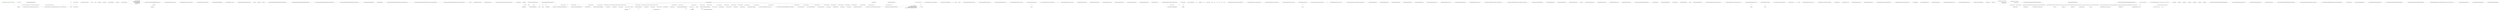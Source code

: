 digraph  {
d38 [cluster="QuantConnect.Brokerages.Backtesting.BacktestingBrokerage.Scan()", color=green, community=0, label="fill = model.StopLimitFill(_algorithm.Securities[order.Symbol], order as StopLimitOrder)", prediction=0, span="158-158"];
d61 [label="QuantConnect.Brokerages.Backtesting.BacktestingBrokerage", span=""];
d25 [cluster="QuantConnect.Brokerages.Backtesting.BacktestingBrokerage.Scan()", label=orders, span="130-130"];
d29 [cluster="QuantConnect.Brokerages.Backtesting.BacktestingBrokerage.Scan()", label="var model = _algorithm.Securities[order.Symbol].Model", span="141-141"];
d37 [cluster="QuantConnect.Brokerages.Backtesting.BacktestingBrokerage.Scan()", color=green, community=0, label="OrderType.StopLimit", prediction=1, span="157-157"];
d39 [cluster="QuantConnect.Brokerages.Backtesting.BacktestingBrokerage.Scan()", label=Exception, span="162-162"];
d44 [cluster="QuantConnect.Brokerages.Backtesting.BacktestingBrokerage.Scan()", label="order.Status != OrderStatus.None", span="175-175"];
d52 [cluster="Unk.StopLimitFill", label="Entry Unk.StopLimitFill", span=""];
d45 [cluster="QuantConnect.Brokerages.Backtesting.BacktestingBrokerage.Scan()", label="OnOrderEvent(fill)", span="178-178"];
d30 [cluster="QuantConnect.Brokerages.Backtesting.BacktestingBrokerage.Scan()", label="order.Type", span="146-146"];
d1 [cluster="QuantConnect.Brokerages.Backtesting.BacktestingBrokerage.BacktestingBrokerage(QuantConnect.Interfaces.IAlgorithm)", label="_algorithm = algorithm", span="42-42"];
d2 [cluster="QuantConnect.Brokerages.Backtesting.BacktestingBrokerage.BacktestingBrokerage(QuantConnect.Interfaces.IAlgorithm)", label="_orders = _algorithm.Transactions.Orders", span="43-43"];
d5 [cluster="QuantConnect.Brokerages.Backtesting.BacktestingBrokerage.BacktestingBrokerage(QuantConnect.Interfaces.IAlgorithm, string)", label="_algorithm = algorithm", span="54-54"];
d6 [cluster="QuantConnect.Brokerages.Backtesting.BacktestingBrokerage.BacktestingBrokerage(QuantConnect.Interfaces.IAlgorithm, string)", label="_orders = _algorithm.Transactions.Orders", span="55-55"];
d24 [cluster="QuantConnect.Brokerages.Backtesting.BacktestingBrokerage.Scan()", label="var orders = (from order in _orders\r\n                          where order.Value.Status != OrderStatus.Filled &&\r\n                                order.Value.Status != OrderStatus.Canceled &&\r\n                                order.Value.Status != OrderStatus.Invalid\r\n                          orderby order.Value.Id ascending\r\n                          select order.Value)", span="122-127"];
d26 [cluster="QuantConnect.Brokerages.Backtesting.BacktestingBrokerage.Scan()", label="var sufficientBuyingPower = _algorithm.Transactions.GetSufficientCapitalForOrder(_algorithm.Portfolio, order)", span="133-133"];
d32 [cluster="QuantConnect.Brokerages.Backtesting.BacktestingBrokerage.Scan()", label="fill = model.LimitFill(_algorithm.Securities[order.Symbol], order as LimitOrder)", span="149-149"];
d34 [cluster="QuantConnect.Brokerages.Backtesting.BacktestingBrokerage.Scan()", label="fill = model.StopMarketFill(_algorithm.Securities[order.Symbol], order as StopMarketOrder)", span="152-152"];
d36 [cluster="QuantConnect.Brokerages.Backtesting.BacktestingBrokerage.Scan()", label="fill = model.MarketFill(_algorithm.Securities[order.Symbol], order as MarketOrder)", span="155-155"];
d41 [cluster="QuantConnect.Brokerages.Backtesting.BacktestingBrokerage.Scan()", label="_algorithm.Error(string.Format(''Order Error: id: {0}, Transaction model failed to fill for order type: {1} with error: {2}'', order.Id, order.Type, err.Message))", span="165-165"];
d43 [cluster="QuantConnect.Brokerages.Backtesting.BacktestingBrokerage.Scan()", label="_algorithm.Error(string.Format(''Order Error: id: {0}, Insufficient buying power to complete order.'', order.Id))", span="172-172"];
d46 [cluster="QuantConnect.Brokerages.Backtesting.BacktestingBrokerage.Scan()", label="Exit QuantConnect.Brokerages.Backtesting.BacktestingBrokerage.Scan()", span="114-114"];
d42 [cluster="QuantConnect.Brokerages.Backtesting.BacktestingBrokerage.Scan()", label="order.Status = OrderStatus.Invalid", span="171-171"];
d28 [cluster="QuantConnect.Brokerages.Backtesting.BacktestingBrokerage.Scan()", label=sufficientBuyingPower, span="138-138"];
d40 [cluster="QuantConnect.Brokerages.Backtesting.BacktestingBrokerage.Scan()", label="Log.Error(''BacktestingBrokerage.Scan(): '' + err.Message)", span="164-164"];
d27 [cluster="QuantConnect.Brokerages.Backtesting.BacktestingBrokerage.Scan()", label="var fill = new OrderEvent()", span="135-135"];
d56 [cluster="QuantConnect.Brokerages.Brokerage.OnOrderEvent(QuantConnect.Orders.OrderEvent)", label="Entry QuantConnect.Brokerages.Brokerage.OnOrderEvent(QuantConnect.Orders.OrderEvent)", span="102-102"];
d31 [cluster="QuantConnect.Brokerages.Backtesting.BacktestingBrokerage.Scan()", label="OrderType.Limit", span="148-148"];
d33 [cluster="QuantConnect.Brokerages.Backtesting.BacktestingBrokerage.Scan()", label="OrderType.StopMarket", span="151-151"];
d35 [cluster="QuantConnect.Brokerages.Backtesting.BacktestingBrokerage.Scan()", label="OrderType.Market", span="154-154"];
d0 [cluster="QuantConnect.Brokerages.Backtesting.BacktestingBrokerage.BacktestingBrokerage(QuantConnect.Interfaces.IAlgorithm)", label="Entry QuantConnect.Brokerages.Backtesting.BacktestingBrokerage.BacktestingBrokerage(QuantConnect.Interfaces.IAlgorithm)", span="39-39"];
d3 [cluster="QuantConnect.Brokerages.Backtesting.BacktestingBrokerage.BacktestingBrokerage(QuantConnect.Interfaces.IAlgorithm)", label="Exit QuantConnect.Brokerages.Backtesting.BacktestingBrokerage.BacktestingBrokerage(QuantConnect.Interfaces.IAlgorithm)", span="39-39"];
d4 [cluster="QuantConnect.Brokerages.Backtesting.BacktestingBrokerage.BacktestingBrokerage(QuantConnect.Interfaces.IAlgorithm, string)", label="Entry QuantConnect.Brokerages.Backtesting.BacktestingBrokerage.BacktestingBrokerage(QuantConnect.Interfaces.IAlgorithm, string)", span="51-51"];
d7 [cluster="QuantConnect.Brokerages.Backtesting.BacktestingBrokerage.BacktestingBrokerage(QuantConnect.Interfaces.IAlgorithm, string)", label="Exit QuantConnect.Brokerages.Backtesting.BacktestingBrokerage.BacktestingBrokerage(QuantConnect.Interfaces.IAlgorithm, string)", span="51-51"];
d23 [cluster="QuantConnect.Brokerages.Backtesting.BacktestingBrokerage.Scan()", label="Entry QuantConnect.Brokerages.Backtesting.BacktestingBrokerage.Scan()", span="114-114"];
d47 [cluster="Unk.GetSufficientCapitalForOrder", label="Entry Unk.GetSufficientCapitalForOrder", span=""];
d49 [cluster="QuantConnect.Securities.Interfaces.ISecurityTransactionModel.LimitFill(QuantConnect.Securities.Security, QuantConnect.Orders.LimitOrder)", label="Entry QuantConnect.Securities.Interfaces.ISecurityTransactionModel.LimitFill(QuantConnect.Securities.Security, QuantConnect.Orders.LimitOrder)", span="60-60"];
d50 [cluster="QuantConnect.Securities.Interfaces.ISecurityTransactionModel.StopMarketFill(QuantConnect.Securities.Security, QuantConnect.Orders.StopMarketOrder)", label="Entry QuantConnect.Securities.Interfaces.ISecurityTransactionModel.StopMarketFill(QuantConnect.Securities.Security, QuantConnect.Orders.StopMarketOrder)", span="52-52"];
d51 [cluster="QuantConnect.Securities.Interfaces.ISecurityTransactionModel.MarketFill(QuantConnect.Securities.Security, QuantConnect.Orders.MarketOrder)", label="Entry QuantConnect.Securities.Interfaces.ISecurityTransactionModel.MarketFill(QuantConnect.Securities.Security, QuantConnect.Orders.MarketOrder)", span="44-44"];
d54 [cluster="Unk.Format", label="Entry Unk.Format", span=""];
d55 [cluster="QuantConnect.Interfaces.IAlgorithm.Error(string)", label="Entry QuantConnect.Interfaces.IAlgorithm.Error(string)", span="246-246"];
d53 [cluster="QuantConnect.Logging.Log.Error(string, bool)", label="Entry QuantConnect.Logging.Log.Error(string, bool)", span="104-104"];
d48 [cluster="QuantConnect.Orders.OrderEvent.OrderEvent(int, string, QuantConnect.Orders.OrderStatus, decimal, int, string)", label="Entry QuantConnect.Orders.OrderEvent.OrderEvent(int, string, QuantConnect.Orders.OrderStatus, decimal, int, string)", span="92-92"];
m1_139 [cluster="System.Math.Abs(decimal)", file="QCAlgorithm.Trading.cs", label="Entry System.Math.Abs(decimal)", span="0-0"];
m1_111 [cluster="QuantConnect.Algorithm.QCAlgorithm.SetHoldings(string, decimal, bool, string)", file="QCAlgorithm.Trading.cs", label="Entry QuantConnect.Algorithm.QCAlgorithm.SetHoldings(string, decimal, bool, string)", span="414-414"];
m1_118 [cluster="QuantConnect.Algorithm.QCAlgorithm.SetHoldings(string, decimal, bool, string)", file="QCAlgorithm.Trading.cs", label="!Portfolio.ContainsKey(symbol)", span="417-417"];
m1_119 [cluster="QuantConnect.Algorithm.QCAlgorithm.SetHoldings(string, decimal, bool, string)", file="QCAlgorithm.Trading.cs", label="Debug(symbol.ToUpper() + '' not found in portfolio. Request this data when initializing the algorithm.'')", span="419-419"];
m1_121 [cluster="QuantConnect.Algorithm.QCAlgorithm.SetHoldings(string, decimal, bool, string)", file="QCAlgorithm.Trading.cs", label="percentage > 1", span="424-424"];
m1_123 [cluster="QuantConnect.Algorithm.QCAlgorithm.SetHoldings(string, decimal, bool, string)", file="QCAlgorithm.Trading.cs", label="percentage < -1", span="425-425"];
m1_125 [cluster="QuantConnect.Algorithm.QCAlgorithm.SetHoldings(string, decimal, bool, string)", file="QCAlgorithm.Trading.cs", label=liquidateExistingHoldings, span="428-428"];
m1_127 [cluster="QuantConnect.Algorithm.QCAlgorithm.SetHoldings(string, decimal, bool, string)", file="QCAlgorithm.Trading.cs", label="holdingSymbol != symbol && Portfolio[holdingSymbol].AbsoluteQuantity > 0", span="432-432"];
m1_129 [cluster="QuantConnect.Algorithm.QCAlgorithm.SetHoldings(string, decimal, bool, string)", file="QCAlgorithm.Trading.cs", label="var total = Portfolio.TotalHoldingsValue + Portfolio.Cash * Securities[symbol].Leverage", span="441-441"];
m1_130 [cluster="QuantConnect.Algorithm.QCAlgorithm.SetHoldings(string, decimal, bool, string)", file="QCAlgorithm.Trading.cs", label="var deltaValue = (total * percentage) - Portfolio[symbol].HoldingsValue", span="444-444"];
m1_132 [cluster="QuantConnect.Algorithm.QCAlgorithm.SetHoldings(string, decimal, bool, string)", file="QCAlgorithm.Trading.cs", label="Math.Abs(Securities[symbol].Price) > 0", span="449-449"];
m1_133 [cluster="QuantConnect.Algorithm.QCAlgorithm.SetHoldings(string, decimal, bool, string)", file="QCAlgorithm.Trading.cs", label="deltaQuantity = Math.Round(deltaValue / Securities[symbol].Price)", span="452-452"];
m1_135 [cluster="QuantConnect.Algorithm.QCAlgorithm.SetHoldings(string, decimal, bool, string)", file="QCAlgorithm.Trading.cs", label="MarketOrder(symbol, (int)deltaQuantity, false, tag)", span="458-458"];
m1_120 [cluster="QuantConnect.Algorithm.QCAlgorithm.SetHoldings(string, decimal, bool, string)", file="QCAlgorithm.Trading.cs", label="return;", span="420-420"];
m1_122 [cluster="QuantConnect.Algorithm.QCAlgorithm.SetHoldings(string, decimal, bool, string)", file="QCAlgorithm.Trading.cs", label="percentage = 1", span="424-424"];
m1_124 [cluster="QuantConnect.Algorithm.QCAlgorithm.SetHoldings(string, decimal, bool, string)", file="QCAlgorithm.Trading.cs", label="percentage = -1", span="425-425"];
m1_126 [cluster="QuantConnect.Algorithm.QCAlgorithm.SetHoldings(string, decimal, bool, string)", file="QCAlgorithm.Trading.cs", label="Portfolio.Keys", span="430-430"];
m1_128 [cluster="QuantConnect.Algorithm.QCAlgorithm.SetHoldings(string, decimal, bool, string)", file="QCAlgorithm.Trading.cs", label="Order(holdingSymbol, -Portfolio[holdingSymbol].Quantity)", span="435-435"];
m1_131 [cluster="QuantConnect.Algorithm.QCAlgorithm.SetHoldings(string, decimal, bool, string)", file="QCAlgorithm.Trading.cs", label="var deltaQuantity = 0m", span="446-446"];
m1_134 [cluster="QuantConnect.Algorithm.QCAlgorithm.SetHoldings(string, decimal, bool, string)", file="QCAlgorithm.Trading.cs", label="Math.Abs(deltaQuantity) > 0", span="456-456"];
m1_136 [cluster="QuantConnect.Algorithm.QCAlgorithm.SetHoldings(string, decimal, bool, string)", file="QCAlgorithm.Trading.cs", label="Exit QuantConnect.Algorithm.QCAlgorithm.SetHoldings(string, decimal, bool, string)", span="414-414"];
m1_112 [cluster="QuantConnect.Algorithm.QCAlgorithm.SetHoldings(string, float, bool, string)", file="QCAlgorithm.Trading.cs", label="Entry QuantConnect.Algorithm.QCAlgorithm.SetHoldings(string, float, bool, string)", span="386-386"];
m1_113 [cluster="QuantConnect.Algorithm.QCAlgorithm.SetHoldings(string, float, bool, string)", file="QCAlgorithm.Trading.cs", label="SetHoldings(symbol, (decimal)percentage, liquidateExistingHoldings)", span="388-388"];
m1_114 [cluster="QuantConnect.Algorithm.QCAlgorithm.SetHoldings(string, float, bool, string)", file="QCAlgorithm.Trading.cs", label="Exit QuantConnect.Algorithm.QCAlgorithm.SetHoldings(string, float, bool, string)", span="386-386"];
m1_58 [cluster="QuantConnect.Algorithm.QCAlgorithm.StopMarketOrder(string, int, decimal, string)", file="QCAlgorithm.Trading.cs", label="Entry QuantConnect.Algorithm.QCAlgorithm.StopMarketOrder(string, int, decimal, string)", span="261-261"];
m1_59 [cluster="QuantConnect.Algorithm.QCAlgorithm.StopMarketOrder(string, int, decimal, string)", file="QCAlgorithm.Trading.cs", label="var error = PreOrderChecks(symbol, quantity, OrderType.StopMarket)", span="263-263"];
m1_62 [cluster="QuantConnect.Algorithm.QCAlgorithm.StopMarketOrder(string, int, decimal, string)", file="QCAlgorithm.Trading.cs", label="var order = new StopMarketOrder(symbol, quantity, stopPrice, Time, tag, Securities[symbol].Type)", span="269-269"];
m1_60 [cluster="QuantConnect.Algorithm.QCAlgorithm.StopMarketOrder(string, int, decimal, string)", file="QCAlgorithm.Trading.cs", label="error < 0", span="264-264"];
m1_61 [cluster="QuantConnect.Algorithm.QCAlgorithm.StopMarketOrder(string, int, decimal, string)", file="QCAlgorithm.Trading.cs", label="return error;", span="266-266"];
m1_63 [cluster="QuantConnect.Algorithm.QCAlgorithm.StopMarketOrder(string, int, decimal, string)", file="QCAlgorithm.Trading.cs", label="return Transactions.AddOrder(order);", span="272-272"];
m1_64 [cluster="QuantConnect.Algorithm.QCAlgorithm.StopMarketOrder(string, int, decimal, string)", file="QCAlgorithm.Trading.cs", label="Exit QuantConnect.Algorithm.QCAlgorithm.StopMarketOrder(string, int, decimal, string)", span="261-261"];
m1_11 [cluster="QuantConnect.Algorithm.QCAlgorithm.Order(string, decimal)", file="QCAlgorithm.Trading.cs", label="Entry QuantConnect.Algorithm.QCAlgorithm.Order(string, decimal)", span="170-170"];
m1_29 [cluster="QuantConnect.Algorithm.QCAlgorithm.Order(string, decimal)", file="QCAlgorithm.Trading.cs", label="return Order(symbol, (int) quantity);", span="172-172"];
m1_30 [cluster="QuantConnect.Algorithm.QCAlgorithm.Order(string, decimal)", file="QCAlgorithm.Trading.cs", label="Exit QuantConnect.Algorithm.QCAlgorithm.Order(string, decimal)", span="170-170"];
m1_24 [cluster="QuantConnect.Algorithm.QCAlgorithm.Sell(string, decimal)", file="QCAlgorithm.Trading.cs", label="Entry QuantConnect.Algorithm.QCAlgorithm.Sell(string, decimal)", span="151-151"];
m1_25 [cluster="QuantConnect.Algorithm.QCAlgorithm.Sell(string, decimal)", file="QCAlgorithm.Trading.cs", label="return Order(symbol, quantity);", span="153-153"];
m1_26 [cluster="QuantConnect.Algorithm.QCAlgorithm.Sell(string, decimal)", file="QCAlgorithm.Trading.cs", label="Exit QuantConnect.Algorithm.QCAlgorithm.Sell(string, decimal)", span="151-151"];
m1_7 [cluster="QuantConnect.Algorithm.QCAlgorithm.Order(string, double)", file="QCAlgorithm.Trading.cs", label="Entry QuantConnect.Algorithm.QCAlgorithm.Order(string, double)", span="160-160"];
m1_27 [cluster="QuantConnect.Algorithm.QCAlgorithm.Order(string, double)", file="QCAlgorithm.Trading.cs", label="return Order(symbol, (int) quantity);", span="162-162"];
m1_28 [cluster="QuantConnect.Algorithm.QCAlgorithm.Order(string, double)", file="QCAlgorithm.Trading.cs", label="Exit QuantConnect.Algorithm.QCAlgorithm.Order(string, double)", span="160-160"];
m1_105 [cluster="System.Collections.Generic.List<T>.List()", file="QCAlgorithm.Trading.cs", label="Entry System.Collections.Generic.List<T>.List()", span="0-0"];
m1_45 [cluster="QuantConnect.Algorithm.QCAlgorithm.PreOrderChecks(string, int, QuantConnect.Orders.OrderType)", file="QCAlgorithm.Trading.cs", label="Entry QuantConnect.Algorithm.QCAlgorithm.PreOrderChecks(string, int, QuantConnect.Orders.OrderType)", span="280-280"];
m1_66 [cluster="QuantConnect.Algorithm.QCAlgorithm.PreOrderChecks(string, int, QuantConnect.Orders.OrderType)", file="QCAlgorithm.Trading.cs", label="quantity == 0 || string.IsNullOrEmpty(symbol)", span="283-283"];
m1_68 [cluster="QuantConnect.Algorithm.QCAlgorithm.PreOrderChecks(string, int, QuantConnect.Orders.OrderType)", file="QCAlgorithm.Trading.cs", label="symbol = symbol.ToUpper()", span="289-289"];
m1_81 [cluster="QuantConnect.Algorithm.QCAlgorithm.PreOrderChecks(string, int, QuantConnect.Orders.OrderType)", file="QCAlgorithm.Trading.cs", label="type == OrderType.Market && !security.Exchange.ExchangeOpen", span="317-317"];
m1_67 [cluster="QuantConnect.Algorithm.QCAlgorithm.PreOrderChecks(string, int, QuantConnect.Orders.OrderType)", file="QCAlgorithm.Trading.cs", label="return -1;", span="285-285"];
m1_69 [cluster="QuantConnect.Algorithm.QCAlgorithm.PreOrderChecks(string, int, QuantConnect.Orders.OrderType)", file="QCAlgorithm.Trading.cs", label="!Securities.ContainsKey(symbol) && !_sentNoDataError", span="292-292"];
m1_71 [cluster="QuantConnect.Algorithm.QCAlgorithm.PreOrderChecks(string, int, QuantConnect.Orders.OrderType)", file="QCAlgorithm.Trading.cs", label="Error(''You haven't requested '' + symbol + '' data. Add this with AddSecurity() in the Initialize() Method.'')", span="295-295"];
m1_73 [cluster="QuantConnect.Algorithm.QCAlgorithm.PreOrderChecks(string, int, QuantConnect.Orders.OrderType)", file="QCAlgorithm.Trading.cs", label="var security = Securities[symbol]", span="300-300"];
m1_70 [cluster="QuantConnect.Algorithm.QCAlgorithm.PreOrderChecks(string, int, QuantConnect.Orders.OrderType)", file="QCAlgorithm.Trading.cs", label="_sentNoDataError = true", span="294-294"];
m1_72 [cluster="QuantConnect.Algorithm.QCAlgorithm.PreOrderChecks(string, int, QuantConnect.Orders.OrderType)", file="QCAlgorithm.Trading.cs", label="return -1;", span="296-296"];
m1_74 [cluster="QuantConnect.Algorithm.QCAlgorithm.PreOrderChecks(string, int, QuantConnect.Orders.OrderType)", file="QCAlgorithm.Trading.cs", label="var price = security.Price", span="301-301"];
m1_78 [cluster="QuantConnect.Algorithm.QCAlgorithm.PreOrderChecks(string, int, QuantConnect.Orders.OrderType)", file="QCAlgorithm.Trading.cs", label="!security.HasData", span="310-310"];
m1_75 [cluster="QuantConnect.Algorithm.QCAlgorithm.PreOrderChecks(string, int, QuantConnect.Orders.OrderType)", file="QCAlgorithm.Trading.cs", label="price == 0", span="303-303"];
m1_76 [cluster="QuantConnect.Algorithm.QCAlgorithm.PreOrderChecks(string, int, QuantConnect.Orders.OrderType)", file="QCAlgorithm.Trading.cs", label="Error(''Asset price is $0. If using custom data make sure you've set the 'Value' property.'')", span="305-305"];
m1_77 [cluster="QuantConnect.Algorithm.QCAlgorithm.PreOrderChecks(string, int, QuantConnect.Orders.OrderType)", file="QCAlgorithm.Trading.cs", label="return -1;", span="306-306"];
m1_79 [cluster="QuantConnect.Algorithm.QCAlgorithm.PreOrderChecks(string, int, QuantConnect.Orders.OrderType)", file="QCAlgorithm.Trading.cs", label="Error(''There is no data for this symbol yet, please check the security.HasData flag to ensure there is at least one data point.'')", span="312-312"];
m1_80 [cluster="QuantConnect.Algorithm.QCAlgorithm.PreOrderChecks(string, int, QuantConnect.Orders.OrderType)", file="QCAlgorithm.Trading.cs", label="return -1;", span="313-313"];
m1_82 [cluster="QuantConnect.Algorithm.QCAlgorithm.PreOrderChecks(string, int, QuantConnect.Orders.OrderType)", file="QCAlgorithm.Trading.cs", label="Error(''Market order and exchange not open'')", span="319-319"];
m1_84 [cluster="QuantConnect.Algorithm.QCAlgorithm.PreOrderChecks(string, int, QuantConnect.Orders.OrderType)", file="QCAlgorithm.Trading.cs", label="Orders.Count > (_endDate - _startDate).TotalDays * 100", span="324-324"];
m1_83 [cluster="QuantConnect.Algorithm.QCAlgorithm.PreOrderChecks(string, int, QuantConnect.Orders.OrderType)", file="QCAlgorithm.Trading.cs", label="return -3;", span="320-320"];
m1_85 [cluster="QuantConnect.Algorithm.QCAlgorithm.PreOrderChecks(string, int, QuantConnect.Orders.OrderType)", file="QCAlgorithm.Trading.cs", label="Error(''You have exceeded 100 orders per day'')", span="326-326"];
m1_87 [cluster="QuantConnect.Algorithm.QCAlgorithm.PreOrderChecks(string, int, QuantConnect.Orders.OrderType)", file="QCAlgorithm.Trading.cs", label="return 0;", span="330-330"];
m1_86 [cluster="QuantConnect.Algorithm.QCAlgorithm.PreOrderChecks(string, int, QuantConnect.Orders.OrderType)", file="QCAlgorithm.Trading.cs", label="return -5;", span="327-327"];
m1_88 [cluster="QuantConnect.Algorithm.QCAlgorithm.PreOrderChecks(string, int, QuantConnect.Orders.OrderType)", file="QCAlgorithm.Trading.cs", label="Exit QuantConnect.Algorithm.QCAlgorithm.PreOrderChecks(string, int, QuantConnect.Orders.OrderType)", span="280-280"];
m1_147 [cluster="QuantConnect.Algorithm.QCAlgorithm.Order(string, int, QuantConnect.Orders.OrderType)", file="QCAlgorithm.Trading.cs", label="Entry QuantConnect.Algorithm.QCAlgorithm.Order(string, int, QuantConnect.Orders.OrderType)", span="497-497"];
m1_148 [cluster="QuantConnect.Algorithm.QCAlgorithm.Order(string, int, QuantConnect.Orders.OrderType)", file="QCAlgorithm.Trading.cs", label="return Order(symbol, quantity);", span="499-499"];
m1_149 [cluster="QuantConnect.Algorithm.QCAlgorithm.Order(string, int, QuantConnect.Orders.OrderType)", file="QCAlgorithm.Trading.cs", label="Exit QuantConnect.Algorithm.QCAlgorithm.Order(string, int, QuantConnect.Orders.OrderType)", span="497-497"];
m1_50 [cluster="QuantConnect.Algorithm.QCAlgorithm.LimitOrder(string, int, decimal, string)", file="QCAlgorithm.Trading.cs", label="Entry QuantConnect.Algorithm.QCAlgorithm.LimitOrder(string, int, decimal, string)", span="239-239"];
m1_51 [cluster="QuantConnect.Algorithm.QCAlgorithm.LimitOrder(string, int, decimal, string)", file="QCAlgorithm.Trading.cs", label="var error = PreOrderChecks(symbol, quantity, OrderType.Limit)", span="241-241"];
m1_54 [cluster="QuantConnect.Algorithm.QCAlgorithm.LimitOrder(string, int, decimal, string)", file="QCAlgorithm.Trading.cs", label="var order = new LimitOrder(symbol, quantity, limitPrice, Time, tag, Securities[symbol].Type)", span="247-247"];
m1_52 [cluster="QuantConnect.Algorithm.QCAlgorithm.LimitOrder(string, int, decimal, string)", file="QCAlgorithm.Trading.cs", label="error < 0", span="242-242"];
m1_53 [cluster="QuantConnect.Algorithm.QCAlgorithm.LimitOrder(string, int, decimal, string)", file="QCAlgorithm.Trading.cs", label="return error;", span="244-244"];
m1_55 [cluster="QuantConnect.Algorithm.QCAlgorithm.LimitOrder(string, int, decimal, string)", file="QCAlgorithm.Trading.cs", label="return Transactions.AddOrder(order);", span="250-250"];
m1_56 [cluster="QuantConnect.Algorithm.QCAlgorithm.LimitOrder(string, int, decimal, string)", file="QCAlgorithm.Trading.cs", label="Exit QuantConnect.Algorithm.QCAlgorithm.LimitOrder(string, int, decimal, string)", span="239-239"];
m1_57 [cluster="QuantConnect.Orders.LimitOrder.LimitOrder(string, int, decimal, System.DateTime, string, QuantConnect.SecurityType)", file="QCAlgorithm.Trading.cs", label="Entry QuantConnect.Orders.LimitOrder.LimitOrder(string, int, decimal, System.DateTime, string, QuantConnect.SecurityType)", span="65-65"];
m1_92 [cluster="QuantConnect.Algorithm.QCAlgorithm.Error(string)", file="QCAlgorithm.Trading.cs", label="Entry QuantConnect.Algorithm.QCAlgorithm.Error(string)", span="735-735"];
m1_21 [cluster="QuantConnect.Algorithm.QCAlgorithm.Sell(string, float)", file="QCAlgorithm.Trading.cs", label="Entry QuantConnect.Algorithm.QCAlgorithm.Sell(string, float)", span="140-140"];
m1_22 [cluster="QuantConnect.Algorithm.QCAlgorithm.Sell(string, float)", file="QCAlgorithm.Trading.cs", label="return Order(symbol, quantity);", span="142-142"];
m1_23 [cluster="QuantConnect.Algorithm.QCAlgorithm.Sell(string, float)", file="QCAlgorithm.Trading.cs", label="Exit QuantConnect.Algorithm.QCAlgorithm.Sell(string, float)", span="140-140"];
m1_12 [cluster="QuantConnect.Algorithm.QCAlgorithm.Buy(string, float)", file="QCAlgorithm.Trading.cs", label="Entry QuantConnect.Algorithm.QCAlgorithm.Buy(string, float)", span="106-106"];
m1_13 [cluster="QuantConnect.Algorithm.QCAlgorithm.Buy(string, float)", file="QCAlgorithm.Trading.cs", label="return Order(symbol, quantity);", span="108-108"];
m1_14 [cluster="QuantConnect.Algorithm.QCAlgorithm.Buy(string, float)", file="QCAlgorithm.Trading.cs", label="Exit QuantConnect.Algorithm.QCAlgorithm.Buy(string, float)", span="106-106"];
m1_3 [cluster="QuantConnect.Algorithm.QCAlgorithm.Order(string, int, bool, string)", file="QCAlgorithm.Trading.cs", label="Entry QuantConnect.Algorithm.QCAlgorithm.Order(string, int, bool, string)", span="183-183"];
m1_31 [cluster="QuantConnect.Algorithm.QCAlgorithm.Order(string, int, bool, string)", file="QCAlgorithm.Trading.cs", label="return MarketOrder(symbol, quantity, asynchronous, tag);", span="185-185"];
m1_32 [cluster="QuantConnect.Algorithm.QCAlgorithm.Order(string, int, bool, string)", file="QCAlgorithm.Trading.cs", label="Exit QuantConnect.Algorithm.QCAlgorithm.Order(string, int, bool, string)", span="183-183"];
m1_108 [cluster="QuantConnect.Algorithm.QCAlgorithm.SetHoldings(string, double, bool)", file="QCAlgorithm.Trading.cs", label="Entry QuantConnect.Algorithm.QCAlgorithm.SetHoldings(string, double, bool)", span="373-373"];
m1_109 [cluster="QuantConnect.Algorithm.QCAlgorithm.SetHoldings(string, double, bool)", file="QCAlgorithm.Trading.cs", label="SetHoldings(symbol, (decimal)percentage, liquidateExistingHoldings)", span="375-375"];
m1_110 [cluster="QuantConnect.Algorithm.QCAlgorithm.SetHoldings(string, double, bool)", file="QCAlgorithm.Trading.cs", label="Exit QuantConnect.Algorithm.QCAlgorithm.SetHoldings(string, double, bool)", span="373-373"];
m1_46 [cluster="QuantConnect.Orders.MarketOrder.MarketOrder(string, int, System.DateTime, string, QuantConnect.SecurityType)", file="QCAlgorithm.Trading.cs", label="Entry QuantConnect.Orders.MarketOrder.MarketOrder(string, int, System.DateTime, string, QuantConnect.SecurityType)", span="57-57"];
m1_65 [cluster="QuantConnect.Orders.StopMarketOrder.StopMarketOrder(string, int, decimal, System.DateTime, string, QuantConnect.SecurityType)", file="QCAlgorithm.Trading.cs", label="Entry QuantConnect.Orders.StopMarketOrder.StopMarketOrder(string, int, decimal, System.DateTime, string, QuantConnect.SecurityType)", span="63-63"];
m1_137 [cluster="QuantConnect.Securities.SecurityPortfolioManager.ContainsKey(string)", file="QCAlgorithm.Trading.cs", label="Entry QuantConnect.Securities.SecurityPortfolioManager.ContainsKey(string)", span="110-110"];
m1_138 [cluster="QuantConnect.Algorithm.QCAlgorithm.Debug(string)", file="QCAlgorithm.Trading.cs", label="Entry QuantConnect.Algorithm.QCAlgorithm.Debug(string)", span="710-710"];
m1_0 [cluster="QuantConnect.Algorithm.QCAlgorithm.Buy(string, int)", file="QCAlgorithm.Trading.cs", label="Entry QuantConnect.Algorithm.QCAlgorithm.Buy(string, int)", span="73-73"];
m1_1 [cluster="QuantConnect.Algorithm.QCAlgorithm.Buy(string, int)", file="QCAlgorithm.Trading.cs", label="return Order(symbol, quantity);", span="75-75"];
m1_2 [cluster="QuantConnect.Algorithm.QCAlgorithm.Buy(string, int)", file="QCAlgorithm.Trading.cs", label="Exit QuantConnect.Algorithm.QCAlgorithm.Buy(string, int)", span="73-73"];
m1_90 [cluster="string.ToUpper()", file="QCAlgorithm.Trading.cs", label="Entry string.ToUpper()", span="0-0"];
m1_4 [cluster="QuantConnect.Algorithm.QCAlgorithm.Buy(string, double)", file="QCAlgorithm.Trading.cs", label="Entry QuantConnect.Algorithm.QCAlgorithm.Buy(string, double)", span="84-84"];
m1_5 [cluster="QuantConnect.Algorithm.QCAlgorithm.Buy(string, double)", file="QCAlgorithm.Trading.cs", label="return Order(symbol, quantity);", span="86-86"];
m1_6 [cluster="QuantConnect.Algorithm.QCAlgorithm.Buy(string, double)", file="QCAlgorithm.Trading.cs", label="Exit QuantConnect.Algorithm.QCAlgorithm.Buy(string, double)", span="84-84"];
m1_8 [cluster="QuantConnect.Algorithm.QCAlgorithm.Buy(string, decimal)", file="QCAlgorithm.Trading.cs", label="Entry QuantConnect.Algorithm.QCAlgorithm.Buy(string, decimal)", span="95-95"];
m1_9 [cluster="QuantConnect.Algorithm.QCAlgorithm.Buy(string, decimal)", file="QCAlgorithm.Trading.cs", label="return Order(symbol, quantity);", span="97-97"];
m1_10 [cluster="QuantConnect.Algorithm.QCAlgorithm.Buy(string, decimal)", file="QCAlgorithm.Trading.cs", label="Exit QuantConnect.Algorithm.QCAlgorithm.Buy(string, decimal)", span="95-95"];
m1_47 [cluster="QuantConnect.Securities.SecurityTransactionManager.AddOrder(QuantConnect.Orders.Order)", file="QCAlgorithm.Trading.cs", label="Entry QuantConnect.Securities.SecurityTransactionManager.AddOrder(QuantConnect.Orders.Order)", span="175-175"];
m1_49 [cluster="System.Threading.Thread.Sleep(int)", file="QCAlgorithm.Trading.cs", label="Entry System.Threading.Thread.Sleep(int)", span="0-0"];
m1_93 [cluster="QuantConnect.Algorithm.QCAlgorithm.Liquidate(string)", file="QCAlgorithm.Trading.cs", label="Entry QuantConnect.Algorithm.QCAlgorithm.Liquidate(string)", span="340-340"];
m1_94 [cluster="QuantConnect.Algorithm.QCAlgorithm.Liquidate(string)", file="QCAlgorithm.Trading.cs", label="var orderIdList = new List<int>()", span="342-342"];
m1_95 [cluster="QuantConnect.Algorithm.QCAlgorithm.Liquidate(string)", file="QCAlgorithm.Trading.cs", label="symbolToLiquidate = symbolToLiquidate.ToUpper()", span="343-343"];
m1_102 [cluster="QuantConnect.Algorithm.QCAlgorithm.Liquidate(string)", file="QCAlgorithm.Trading.cs", label="orderIdList.Add(Order(symbol, quantity))", span="360-360"];
m1_103 [cluster="QuantConnect.Algorithm.QCAlgorithm.Liquidate(string)", file="QCAlgorithm.Trading.cs", label="return orderIdList;", span="362-362"];
m1_96 [cluster="QuantConnect.Algorithm.QCAlgorithm.Liquidate(string)", file="QCAlgorithm.Trading.cs", label="Securities.Keys", span="345-345"];
m1_97 [cluster="QuantConnect.Algorithm.QCAlgorithm.Liquidate(string)", file="QCAlgorithm.Trading.cs", label="!Portfolio[symbol].HoldStock || (symbol != symbolToLiquidate && symbolToLiquidate != '''')", span="348-348"];
m1_99 [cluster="QuantConnect.Algorithm.QCAlgorithm.Liquidate(string)", file="QCAlgorithm.Trading.cs", label="Portfolio[symbol].IsLong", span="351-351"];
m1_100 [cluster="QuantConnect.Algorithm.QCAlgorithm.Liquidate(string)", file="QCAlgorithm.Trading.cs", label="quantity = -Portfolio[symbol].Quantity", span="353-353"];
m1_101 [cluster="QuantConnect.Algorithm.QCAlgorithm.Liquidate(string)", file="QCAlgorithm.Trading.cs", label="quantity = Math.Abs(Portfolio[symbol].Quantity)", span="357-357"];
m1_98 [cluster="QuantConnect.Algorithm.QCAlgorithm.Liquidate(string)", file="QCAlgorithm.Trading.cs", label="var quantity = 0", span="350-350"];
m1_104 [cluster="QuantConnect.Algorithm.QCAlgorithm.Liquidate(string)", file="QCAlgorithm.Trading.cs", label="Exit QuantConnect.Algorithm.QCAlgorithm.Liquidate(string)", span="340-340"];
m1_141 [cluster="QuantConnect.Algorithm.QCAlgorithm.Order(string, int, QuantConnect.Orders.OrderType, bool, string)", file="QCAlgorithm.Trading.cs", label="Entry QuantConnect.Algorithm.QCAlgorithm.Order(string, int, QuantConnect.Orders.OrderType, bool, string)", span="473-473"];
m1_142 [cluster="QuantConnect.Algorithm.QCAlgorithm.Order(string, int, QuantConnect.Orders.OrderType, bool, string)", file="QCAlgorithm.Trading.cs", label="return Order(symbol, quantity, asynchronous, tag);", span="475-475"];
m1_143 [cluster="QuantConnect.Algorithm.QCAlgorithm.Order(string, int, QuantConnect.Orders.OrderType, bool, string)", file="QCAlgorithm.Trading.cs", label="Exit QuantConnect.Algorithm.QCAlgorithm.Order(string, int, QuantConnect.Orders.OrderType, bool, string)", span="473-473"];
m1_33 [cluster="QuantConnect.Algorithm.QCAlgorithm.MarketOrder(string, int, bool, string)", file="QCAlgorithm.Trading.cs", label="Entry QuantConnect.Algorithm.QCAlgorithm.MarketOrder(string, int, bool, string)", span="196-196"];
m1_34 [cluster="QuantConnect.Algorithm.QCAlgorithm.MarketOrder(string, int, bool, string)", file="QCAlgorithm.Trading.cs", label="var error = PreOrderChecks(symbol, quantity, OrderType.Market)", span="199-199"];
m1_37 [cluster="QuantConnect.Algorithm.QCAlgorithm.MarketOrder(string, int, bool, string)", file="QCAlgorithm.Trading.cs", label="var order = new MarketOrder(symbol, quantity, Time, tag, Securities[symbol].Type)", span="205-205"];
m1_38 [cluster="QuantConnect.Algorithm.QCAlgorithm.MarketOrder(string, int, bool, string)", file="QCAlgorithm.Trading.cs", label="order.Price = Securities[symbol].Price", span="208-208"];
m1_40 [cluster="QuantConnect.Algorithm.QCAlgorithm.MarketOrder(string, int, bool, string)", file="QCAlgorithm.Trading.cs", label="!asynchronous", span="215-215"];
m1_35 [cluster="QuantConnect.Algorithm.QCAlgorithm.MarketOrder(string, int, bool, string)", file="QCAlgorithm.Trading.cs", label="error < 0", span="200-200"];
m1_36 [cluster="QuantConnect.Algorithm.QCAlgorithm.MarketOrder(string, int, bool, string)", file="QCAlgorithm.Trading.cs", label="return error;", span="202-202"];
m1_39 [cluster="QuantConnect.Algorithm.QCAlgorithm.MarketOrder(string, int, bool, string)", file="QCAlgorithm.Trading.cs", label="var orderId = Transactions.AddOrder(order)", span="211-211"];
m1_41 [cluster="QuantConnect.Algorithm.QCAlgorithm.MarketOrder(string, int, bool, string)", file="QCAlgorithm.Trading.cs", label="!Transactions.Orders.ContainsKey(orderId) ||\r\n                       (Transactions.Orders[orderId].Status != OrderStatus.Filled &&\r\n                        Transactions.Orders[orderId].Status != OrderStatus.Invalid &&\r\n                        Transactions.Orders[orderId].Status != OrderStatus.Canceled) || _processingOrder", span="219-222"];
m1_43 [cluster="QuantConnect.Algorithm.QCAlgorithm.MarketOrder(string, int, bool, string)", file="QCAlgorithm.Trading.cs", label="return orderId;", span="228-228"];
m1_42 [cluster="QuantConnect.Algorithm.QCAlgorithm.MarketOrder(string, int, bool, string)", file="QCAlgorithm.Trading.cs", label="Thread.Sleep(1)", span="224-224"];
m1_44 [cluster="QuantConnect.Algorithm.QCAlgorithm.MarketOrder(string, int, bool, string)", file="QCAlgorithm.Trading.cs", label="Exit QuantConnect.Algorithm.QCAlgorithm.MarketOrder(string, int, bool, string)", span="196-196"];
m1_48 [cluster="System.Collections.Concurrent.ConcurrentDictionary<TKey, TValue>.ContainsKey(TKey)", file="QCAlgorithm.Trading.cs", label="Entry System.Collections.Concurrent.ConcurrentDictionary<TKey, TValue>.ContainsKey(TKey)", span="0-0"];
m1_140 [cluster="System.Math.Round(decimal)", file="QCAlgorithm.Trading.cs", label="Entry System.Math.Round(decimal)", span="0-0"];
m1_107 [cluster="System.Collections.Generic.List<T>.Add(T)", file="QCAlgorithm.Trading.cs", label="Entry System.Collections.Generic.List<T>.Add(T)", span="0-0"];
m1_18 [cluster="QuantConnect.Algorithm.QCAlgorithm.Sell(string, double)", file="QCAlgorithm.Trading.cs", label="Entry QuantConnect.Algorithm.QCAlgorithm.Sell(string, double)", span="128-128"];
m1_19 [cluster="QuantConnect.Algorithm.QCAlgorithm.Sell(string, double)", file="QCAlgorithm.Trading.cs", label="return Order(symbol, quantity);", span="130-130"];
m1_20 [cluster="QuantConnect.Algorithm.QCAlgorithm.Sell(string, double)", file="QCAlgorithm.Trading.cs", label="Exit QuantConnect.Algorithm.QCAlgorithm.Sell(string, double)", span="128-128"];
m1_144 [cluster="QuantConnect.Algorithm.QCAlgorithm.Order(string, decimal, QuantConnect.Orders.OrderType)", file="QCAlgorithm.Trading.cs", label="Entry QuantConnect.Algorithm.QCAlgorithm.Order(string, decimal, QuantConnect.Orders.OrderType)", span="485-485"];
m1_145 [cluster="QuantConnect.Algorithm.QCAlgorithm.Order(string, decimal, QuantConnect.Orders.OrderType)", file="QCAlgorithm.Trading.cs", label="return Order(symbol, (int)quantity);", span="487-487"];
m1_146 [cluster="QuantConnect.Algorithm.QCAlgorithm.Order(string, decimal, QuantConnect.Orders.OrderType)", file="QCAlgorithm.Trading.cs", label="Exit QuantConnect.Algorithm.QCAlgorithm.Order(string, decimal, QuantConnect.Orders.OrderType)", span="485-485"];
m1_89 [cluster="string.IsNullOrEmpty(string)", file="QCAlgorithm.Trading.cs", label="Entry string.IsNullOrEmpty(string)", span="0-0"];
m1_15 [cluster="QuantConnect.Algorithm.QCAlgorithm.Sell(string, int)", file="QCAlgorithm.Trading.cs", label="Entry QuantConnect.Algorithm.QCAlgorithm.Sell(string, int)", span="117-117"];
m1_16 [cluster="QuantConnect.Algorithm.QCAlgorithm.Sell(string, int)", file="QCAlgorithm.Trading.cs", label="return Order(symbol, quantity);", span="119-119"];
m1_17 [cluster="QuantConnect.Algorithm.QCAlgorithm.Sell(string, int)", file="QCAlgorithm.Trading.cs", label="Exit QuantConnect.Algorithm.QCAlgorithm.Sell(string, int)", span="117-117"];
m1_115 [cluster="QuantConnect.Algorithm.QCAlgorithm.SetHoldings(string, int, bool, string)", file="QCAlgorithm.Trading.cs", label="Entry QuantConnect.Algorithm.QCAlgorithm.SetHoldings(string, int, bool, string)", span="400-400"];
m1_116 [cluster="QuantConnect.Algorithm.QCAlgorithm.SetHoldings(string, int, bool, string)", file="QCAlgorithm.Trading.cs", label="SetHoldings(symbol, (decimal)percentage, liquidateExistingHoldings)", span="402-402"];
m1_117 [cluster="QuantConnect.Algorithm.QCAlgorithm.SetHoldings(string, int, bool, string)", file="QCAlgorithm.Trading.cs", label="Exit QuantConnect.Algorithm.QCAlgorithm.SetHoldings(string, int, bool, string)", span="400-400"];
m1_91 [cluster="QuantConnect.Securities.SecurityManager.ContainsKey(string)", file="QCAlgorithm.Trading.cs", label="Entry QuantConnect.Securities.SecurityManager.ContainsKey(string)", span="212-212"];
m1_106 [cluster="System.Math.Abs(int)", file="QCAlgorithm.Trading.cs", label="Entry System.Math.Abs(int)", span="0-0"];
m1_150 [file="QCAlgorithm.Trading.cs", label="QuantConnect.Algorithm.QCAlgorithm", span=""];
m2_27 [cluster="lambda expression", file="SecurityTransactionModel.cs", label="Entry lambda expression", span="61-64"];
m2_18 [cluster="lambda expression", file="SecurityTransactionModel.cs", label="HandleRenkoClose(consolidated)", span="49-49"];
m2_22 [cluster="lambda expression", file="SecurityTransactionModel.cs", label="(2 * x.Open + x.High + x.Low + 3 * x.Close) / 7m", span="60-60"];
m2_25 [cluster="lambda expression", file="SecurityTransactionModel.cs", label="x.Volume", span="60-60"];
m2_28 [cluster="lambda expression", file="SecurityTransactionModel.cs", label="HandleRenko7Bar(consolidated)", span="63-63"];
m2_17 [cluster="lambda expression", file="SecurityTransactionModel.cs", label="Entry lambda expression", span="46-50"];
m2_19 [cluster="lambda expression", file="SecurityTransactionModel.cs", label="Exit lambda expression", span="46-50"];
m2_21 [cluster="lambda expression", file="SecurityTransactionModel.cs", label="Entry lambda expression", span="60-60"];
m2_23 [cluster="lambda expression", file="SecurityTransactionModel.cs", label="Exit lambda expression", span="60-60"];
m2_24 [cluster="lambda expression", file="SecurityTransactionModel.cs", label="Entry lambda expression", span="60-60"];
m2_26 [cluster="lambda expression", file="SecurityTransactionModel.cs", label="Exit lambda expression", span="60-60"];
m2_29 [cluster="lambda expression", file="SecurityTransactionModel.cs", label="Exit lambda expression", span="61-64"];
m2_30 [cluster="QuantConnect.Algorithm.CSharp.RenkoConsolidatorAlgorithm.HandleRenko7Bar(QuantConnect.Data.Market.RenkoBar)", file="SecurityTransactionModel.cs", label="Entry QuantConnect.Algorithm.CSharp.RenkoConsolidatorAlgorithm.HandleRenko7Bar(QuantConnect.Data.Market.RenkoBar)", span="94-94"];
m2_40 [cluster="QuantConnect.Algorithm.CSharp.RenkoConsolidatorAlgorithm.HandleRenko7Bar(QuantConnect.Data.Market.RenkoBar)", file="SecurityTransactionModel.cs", label="Portfolio.Invested", span="96-96"];
m2_42 [cluster="QuantConnect.Algorithm.CSharp.RenkoConsolidatorAlgorithm.HandleRenko7Bar(QuantConnect.Data.Market.RenkoBar)", file="SecurityTransactionModel.cs", label="Log($''7BAR - {data.Time.ToString(''o'')} - {data.Open} {data.Close}'')", span="100-100"];
m2_43 [cluster="QuantConnect.Algorithm.CSharp.RenkoConsolidatorAlgorithm.HandleRenko7Bar(QuantConnect.Data.Market.RenkoBar)", file="SecurityTransactionModel.cs", label="Exit QuantConnect.Algorithm.CSharp.RenkoConsolidatorAlgorithm.HandleRenko7Bar(QuantConnect.Data.Market.RenkoBar)", span="94-94"];
m2_37 [cluster="QuantConnect.Algorithm.QCAlgorithm.SetHoldings(QuantConnect.Symbol, double, bool)", file="SecurityTransactionModel.cs", label="Entry QuantConnect.Algorithm.QCAlgorithm.SetHoldings(QuantConnect.Symbol, double, bool)", span="844-844"];
m2_44 [cluster="QuantConnect.Algorithm.QCAlgorithm.Liquidate(QuantConnect.Symbol, string)", file="SecurityTransactionModel.cs", label="Entry QuantConnect.Algorithm.QCAlgorithm.Liquidate(QuantConnect.Symbol, string)", span="770-770"];
m2_39 [cluster="QuantConnect.Algorithm.QCAlgorithm.Log(string)", file="SecurityTransactionModel.cs", label="Entry QuantConnect.Algorithm.QCAlgorithm.Log(string)", span="1837-1837"];
m2_20 [cluster="QuantConnect.Algorithm.CSharp.RenkoConsolidatorAlgorithm.HandleRenkoClose(QuantConnect.Data.Market.RenkoBar)", file="SecurityTransactionModel.cs", label="Entry QuantConnect.Algorithm.CSharp.RenkoConsolidatorAlgorithm.HandleRenkoClose(QuantConnect.Data.Market.RenkoBar)", span="81-81"];
m2_33 [cluster="QuantConnect.Algorithm.CSharp.RenkoConsolidatorAlgorithm.HandleRenkoClose(QuantConnect.Data.Market.RenkoBar)", file="SecurityTransactionModel.cs", label="!Portfolio.Invested", span="83-83"];
m2_34 [cluster="QuantConnect.Algorithm.CSharp.RenkoConsolidatorAlgorithm.HandleRenkoClose(QuantConnect.Data.Market.RenkoBar)", file="SecurityTransactionModel.cs", label="SetHoldings(data.Symbol, 1.0)", span="85-85"];
m2_35 [cluster="QuantConnect.Algorithm.CSharp.RenkoConsolidatorAlgorithm.HandleRenkoClose(QuantConnect.Data.Market.RenkoBar)", file="SecurityTransactionModel.cs", label="Log($''CLOSE - {data.Time.ToString(''o'')} - {data.Open} {data.Close}'')", span="87-87"];
m2_36 [cluster="QuantConnect.Algorithm.CSharp.RenkoConsolidatorAlgorithm.HandleRenkoClose(QuantConnect.Data.Market.RenkoBar)", file="SecurityTransactionModel.cs", label="Exit QuantConnect.Algorithm.CSharp.RenkoConsolidatorAlgorithm.HandleRenkoClose(QuantConnect.Data.Market.RenkoBar)", span="81-81"];
m2_13 [cluster="QuantConnect.Algorithm.QCAlgorithm.AddEquity(string, QuantConnect.Resolution, string, bool, decimal, bool)", file="SecurityTransactionModel.cs", label="Entry QuantConnect.Algorithm.QCAlgorithm.AddEquity(string, QuantConnect.Resolution, string, bool, decimal, bool)", span="1453-1453"];
m2_15 [cluster="QuantConnect.Data.SubscriptionManager.AddConsolidator(QuantConnect.Symbol, QuantConnect.Data.Consolidators.IDataConsolidator)", file="SecurityTransactionModel.cs", label="Entry QuantConnect.Data.SubscriptionManager.AddConsolidator(QuantConnect.Symbol, QuantConnect.Data.Consolidators.IDataConsolidator)", span="162-162"];
m2_38 [cluster="System.DateTime.ToString(string)", file="SecurityTransactionModel.cs", label="Entry System.DateTime.ToString(string)", span="0-0"];
m2_12 [cluster="QuantConnect.Algorithm.QCAlgorithm.SetEndDate(int, int, int)", file="SecurityTransactionModel.cs", label="Entry QuantConnect.Algorithm.QCAlgorithm.SetEndDate(int, int, int)", span="1197-1197"];
m2_14 [cluster="QuantConnect.Data.Consolidators.RenkoConsolidator.RenkoConsolidator(decimal, bool)", file="SecurityTransactionModel.cs", label="Entry QuantConnect.Data.Consolidators.RenkoConsolidator.RenkoConsolidator(decimal, bool)", span="81-81"];
m2_31 [cluster="QuantConnect.Algorithm.CSharp.RenkoConsolidatorAlgorithm.OnData(QuantConnect.Data.Market.TradeBars)", file="SecurityTransactionModel.cs", label="Entry QuantConnect.Algorithm.CSharp.RenkoConsolidatorAlgorithm.OnData(QuantConnect.Data.Market.TradeBars)", span="73-73"];
m2_32 [cluster="QuantConnect.Algorithm.CSharp.RenkoConsolidatorAlgorithm.OnData(QuantConnect.Data.Market.TradeBars)", file="SecurityTransactionModel.cs", label="Exit QuantConnect.Algorithm.CSharp.RenkoConsolidatorAlgorithm.OnData(QuantConnect.Data.Market.TradeBars)", span="73-73"];
m2_16 [cluster="QuantConnect.Data.Consolidators.RenkoConsolidator<TInput>.RenkoConsolidator(decimal, System.Func<TInput, decimal>, System.Func<TInput, decimal>, bool)", file="SecurityTransactionModel.cs", label="Entry QuantConnect.Data.Consolidators.RenkoConsolidator<TInput>.RenkoConsolidator(decimal, System.Func<TInput, decimal>, System.Func<TInput, decimal>, bool)", span="401-401"];
m2_11 [cluster="QuantConnect.Algorithm.QCAlgorithm.SetStartDate(int, int, int)", file="SecurityTransactionModel.cs", label="Entry QuantConnect.Algorithm.QCAlgorithm.SetStartDate(int, int, int)", span="1172-1172"];
m2_0 [cluster="QuantConnect.Algorithm.CSharp.RenkoConsolidatorAlgorithm.Initialize()", file="SecurityTransactionModel.cs", label="Entry QuantConnect.Algorithm.CSharp.RenkoConsolidatorAlgorithm.Initialize()", span="34-34"];
m2_1 [cluster="QuantConnect.Algorithm.CSharp.RenkoConsolidatorAlgorithm.Initialize()", file="SecurityTransactionModel.cs", label="SetStartDate(2012, 01, 01)", span="36-36"];
m2_2 [cluster="QuantConnect.Algorithm.CSharp.RenkoConsolidatorAlgorithm.Initialize()", file="SecurityTransactionModel.cs", label="SetEndDate(2013, 01, 01)", span="37-37"];
m2_3 [cluster="QuantConnect.Algorithm.CSharp.RenkoConsolidatorAlgorithm.Initialize()", file="SecurityTransactionModel.cs", label="AddEquity(''SPY'', Resolution.Daily)", span="39-39"];
m2_4 [cluster="QuantConnect.Algorithm.CSharp.RenkoConsolidatorAlgorithm.Initialize()", file="SecurityTransactionModel.cs", label="var renkoClose = new RenkoConsolidator(2.5m)", span="45-45"];
m2_5 [cluster="QuantConnect.Algorithm.CSharp.RenkoConsolidatorAlgorithm.Initialize()", file="SecurityTransactionModel.cs", label="renkoClose.DataConsolidated += (sender, consolidated) =>\r\n            {\r\n                // call our event handler for renko data\r\n                HandleRenkoClose(consolidated);\r\n            }", span="46-50"];
m2_6 [cluster="QuantConnect.Algorithm.CSharp.RenkoConsolidatorAlgorithm.Initialize()", file="SecurityTransactionModel.cs", label="SubscriptionManager.AddConsolidator(''SPY'', renkoClose)", span="53-53"];
m2_7 [cluster="QuantConnect.Algorithm.CSharp.RenkoConsolidatorAlgorithm.Initialize()", file="SecurityTransactionModel.cs", label="var renko7bar = new RenkoConsolidator<TradeBar>(2.5m, x => (2 * x.Open + x.High + x.Low + 3 * x.Close) / 7m, x => x.Volume)", span="60-60"];
m2_8 [cluster="QuantConnect.Algorithm.CSharp.RenkoConsolidatorAlgorithm.Initialize()", file="SecurityTransactionModel.cs", label="renko7bar.DataConsolidated += (sender, consolidated) =>\r\n            {\r\n                HandleRenko7Bar(consolidated);\r\n            }", span="61-64"];
m2_10 [cluster="QuantConnect.Algorithm.CSharp.RenkoConsolidatorAlgorithm.Initialize()", file="SecurityTransactionModel.cs", label="Exit QuantConnect.Algorithm.CSharp.RenkoConsolidatorAlgorithm.Initialize()", span="34-34"];
m2_45 [file="SecurityTransactionModel.cs", label="QuantConnect.Algorithm.CSharp.RenkoConsolidatorAlgorithm", span=""];
d38 -> d45  [color=green, key=1, label=fill, style=dashed];
d61 -> d41  [color=darkseagreen4, key=1, label="QuantConnect.Brokerages.Backtesting.BacktestingBrokerage", style=dashed];
d61 -> d43  [color=darkseagreen4, key=1, label="QuantConnect.Brokerages.Backtesting.BacktestingBrokerage", style=dashed];
d61 -> d45  [color=darkseagreen4, key=1, label="QuantConnect.Brokerages.Backtesting.BacktestingBrokerage", style=dashed];
d25 -> d30  [color=darkseagreen4, key=1, label=order, style=dashed];
d25 -> d41  [color=darkseagreen4, key=1, label=order, style=dashed];
d25 -> d44  [color=darkseagreen4, key=1, label=order, style=dashed];
d26 -> d28  [color=darkseagreen4, key=1, label=sufficientBuyingPower, style=dashed];
d42 -> d44  [color=darkseagreen4, key=1, label=order, style=dashed];
d27 -> d45  [color=darkseagreen4, key=1, label=fill, style=dashed];
m1_111 -> m1_119  [color=darkseagreen4, key=1, label=string, style=dashed];
m1_111 -> m1_121  [color=darkseagreen4, key=1, label=decimal, style=dashed];
m1_111 -> m1_123  [color=darkseagreen4, key=1, label=decimal, style=dashed];
m1_111 -> m1_125  [color=darkseagreen4, key=1, label=bool, style=dashed];
m1_111 -> m1_127  [color=darkseagreen4, key=1, label=string, style=dashed];
m1_111 -> m1_132  [color=darkseagreen4, key=1, label=string, style=dashed];
m1_111 -> m1_135  [color=darkseagreen4, key=1, label=string, style=dashed];
m1_133 -> m1_135  [color=darkseagreen4, key=1, label=deltaQuantity, style=dashed];
m1_126 -> m1_128  [color=darkseagreen4, key=1, label=holdingSymbol, style=dashed];
m1_131 -> m1_134  [color=darkseagreen4, key=1, label=deltaQuantity, style=dashed];
m1_131 -> m1_135  [color=darkseagreen4, key=1, label=deltaQuantity, style=dashed];
m1_59 -> m1_61  [color=darkseagreen4, key=1, label=error, style=dashed];
m1_45 -> m1_81  [color=darkseagreen4, key=1, label="QuantConnect.Orders.OrderType", style=dashed];
m1_68 -> m1_71  [color=darkseagreen4, key=1, label=string, style=dashed];
m1_73 -> m1_78  [color=darkseagreen4, key=1, label=security, style=dashed];
m1_73 -> m1_81  [color=darkseagreen4, key=1, label=security, style=dashed];
m1_51 -> m1_53  [color=darkseagreen4, key=1, label=error, style=dashed];
m1_94 -> m1_102  [color=darkseagreen4, key=1, label=orderIdList, style=dashed];
m1_94 -> m1_103  [color=darkseagreen4, key=1, label=orderIdList, style=dashed];
m1_95 -> m1_97  [color=darkseagreen4, key=1, label=string, style=dashed];
m1_96 -> m1_99  [color=darkseagreen4, key=1, label=symbol, style=dashed];
m1_96 -> m1_102  [color=darkseagreen4, key=1, label=symbol, style=dashed];
m1_33 -> m1_40  [color=darkseagreen4, key=1, label=bool, style=dashed];
m1_34 -> m1_36  [color=darkseagreen4, key=1, label=error, style=dashed];
m1_39 -> m1_41  [color=darkseagreen4, key=1, label=orderId, style=dashed];
m1_39 -> m1_43  [color=darkseagreen4, key=1, label=orderId, style=dashed];
m1_150 -> m1_1  [color=darkseagreen4, key=1, label="QuantConnect.Algorithm.QCAlgorithm", style=dashed];
m1_150 -> m1_5  [color=darkseagreen4, key=1, label="QuantConnect.Algorithm.QCAlgorithm", style=dashed];
m1_150 -> m1_9  [color=darkseagreen4, key=1, label="QuantConnect.Algorithm.QCAlgorithm", style=dashed];
m1_150 -> m1_13  [color=darkseagreen4, key=1, label="QuantConnect.Algorithm.QCAlgorithm", style=dashed];
m1_150 -> m1_16  [color=darkseagreen4, key=1, label="QuantConnect.Algorithm.QCAlgorithm", style=dashed];
m1_150 -> m1_19  [color=darkseagreen4, key=1, label="QuantConnect.Algorithm.QCAlgorithm", style=dashed];
m1_150 -> m1_22  [color=darkseagreen4, key=1, label="QuantConnect.Algorithm.QCAlgorithm", style=dashed];
m1_150 -> m1_25  [color=darkseagreen4, key=1, label="QuantConnect.Algorithm.QCAlgorithm", style=dashed];
m1_150 -> m1_27  [color=darkseagreen4, key=1, label="QuantConnect.Algorithm.QCAlgorithm", style=dashed];
m1_150 -> m1_29  [color=darkseagreen4, key=1, label="QuantConnect.Algorithm.QCAlgorithm", style=dashed];
m1_150 -> m1_31  [color=darkseagreen4, key=1, label="QuantConnect.Algorithm.QCAlgorithm", style=dashed];
m1_150 -> m1_41  [color=darkseagreen4, key=1, label="QuantConnect.Algorithm.QCAlgorithm", style=dashed];
m1_150 -> m1_55  [color=darkseagreen4, key=1, label="QuantConnect.Algorithm.QCAlgorithm", style=dashed];
m1_150 -> m1_63  [color=darkseagreen4, key=1, label="QuantConnect.Algorithm.QCAlgorithm", style=dashed];
m1_150 -> m1_69  [color=darkseagreen4, key=1, label="QuantConnect.Algorithm.QCAlgorithm", style=dashed];
m1_150 -> m1_71  [color=darkseagreen4, key=1, label="QuantConnect.Algorithm.QCAlgorithm", style=dashed];
m1_150 -> m1_76  [color=darkseagreen4, key=1, label="QuantConnect.Algorithm.QCAlgorithm", style=dashed];
m1_150 -> m1_79  [color=darkseagreen4, key=1, label="QuantConnect.Algorithm.QCAlgorithm", style=dashed];
m1_150 -> m1_82  [color=darkseagreen4, key=1, label="QuantConnect.Algorithm.QCAlgorithm", style=dashed];
m1_150 -> m1_84  [color=darkseagreen4, key=1, label="QuantConnect.Algorithm.QCAlgorithm", style=dashed];
m1_150 -> m1_85  [color=darkseagreen4, key=1, label="QuantConnect.Algorithm.QCAlgorithm", style=dashed];
m1_150 -> m1_96  [color=darkseagreen4, key=1, label="QuantConnect.Algorithm.QCAlgorithm", style=dashed];
m1_150 -> m1_97  [color=darkseagreen4, key=1, label="QuantConnect.Algorithm.QCAlgorithm", style=dashed];
m1_150 -> m1_99  [color=darkseagreen4, key=1, label="QuantConnect.Algorithm.QCAlgorithm", style=dashed];
m1_150 -> m1_102  [color=darkseagreen4, key=1, label="QuantConnect.Algorithm.QCAlgorithm", style=dashed];
m1_150 -> m1_109  [color=darkseagreen4, key=1, label="QuantConnect.Algorithm.QCAlgorithm", style=dashed];
m1_150 -> m1_113  [color=darkseagreen4, key=1, label="QuantConnect.Algorithm.QCAlgorithm", style=dashed];
m1_150 -> m1_116  [color=darkseagreen4, key=1, label="QuantConnect.Algorithm.QCAlgorithm", style=dashed];
m1_150 -> m1_118  [color=darkseagreen4, key=1, label="QuantConnect.Algorithm.QCAlgorithm", style=dashed];
m1_150 -> m1_119  [color=darkseagreen4, key=1, label="QuantConnect.Algorithm.QCAlgorithm", style=dashed];
m1_150 -> m1_126  [color=darkseagreen4, key=1, label="QuantConnect.Algorithm.QCAlgorithm", style=dashed];
m1_150 -> m1_127  [color=darkseagreen4, key=1, label="QuantConnect.Algorithm.QCAlgorithm", style=dashed];
m1_150 -> m1_128  [color=darkseagreen4, key=1, label="QuantConnect.Algorithm.QCAlgorithm", style=dashed];
m1_150 -> m1_132  [color=darkseagreen4, key=1, label="QuantConnect.Algorithm.QCAlgorithm", style=dashed];
m1_150 -> m1_135  [color=darkseagreen4, key=1, label="QuantConnect.Algorithm.QCAlgorithm", style=dashed];
m1_150 -> m1_142  [color=darkseagreen4, key=1, label="QuantConnect.Algorithm.QCAlgorithm", style=dashed];
m1_150 -> m1_145  [color=darkseagreen4, key=1, label="QuantConnect.Algorithm.QCAlgorithm", style=dashed];
m1_150 -> m1_148  [color=darkseagreen4, key=1, label="QuantConnect.Algorithm.QCAlgorithm", style=dashed];
m2_30 -> m2_42  [color=darkseagreen4, key=1, label="QuantConnect.Data.Market.RenkoBar", style=dashed];
m2_20 -> m2_34  [color=darkseagreen4, key=1, label="QuantConnect.Data.Market.RenkoBar", style=dashed];
m2_20 -> m2_35  [color=darkseagreen4, key=1, label="QuantConnect.Data.Market.RenkoBar", style=dashed];
m2_4 -> m2_6  [color=darkseagreen4, key=1, label=renkoClose, style=dashed];
m2_5 -> m2_18  [color=darkseagreen4, key=1, label="QuantConnect.Data.Market.RenkoBar", style=dashed];
m2_7 -> m2_22  [color=darkseagreen4, key=1, label="QuantConnect.Data.Market.TradeBar", style=dashed];
m2_7 -> m2_25  [color=darkseagreen4, key=1, label="QuantConnect.Data.Market.TradeBar", style=dashed];
m2_8 -> m2_28  [color=darkseagreen4, key=1, label="QuantConnect.Data.Market.RenkoBar", style=dashed];
m2_45 -> m2_1  [color=darkseagreen4, key=1, label="QuantConnect.Algorithm.CSharp.RenkoConsolidatorAlgorithm", style=dashed];
m2_45 -> m2_2  [color=darkseagreen4, key=1, label="QuantConnect.Algorithm.CSharp.RenkoConsolidatorAlgorithm", style=dashed];
m2_45 -> m2_3  [color=darkseagreen4, key=1, label="QuantConnect.Algorithm.CSharp.RenkoConsolidatorAlgorithm", style=dashed];
m2_45 -> m2_18  [color=darkseagreen4, key=1, label="QuantConnect.Algorithm.CSharp.RenkoConsolidatorAlgorithm", style=dashed];
m2_45 -> m2_6  [color=darkseagreen4, key=1, label="QuantConnect.Algorithm.CSharp.RenkoConsolidatorAlgorithm", style=dashed];
m2_45 -> m2_28  [color=darkseagreen4, key=1, label="QuantConnect.Algorithm.CSharp.RenkoConsolidatorAlgorithm", style=dashed];
m2_45 -> m2_33  [color=darkseagreen4, key=1, label="QuantConnect.Algorithm.CSharp.RenkoConsolidatorAlgorithm", style=dashed];
m2_45 -> m2_34  [color=darkseagreen4, key=1, label="QuantConnect.Algorithm.CSharp.RenkoConsolidatorAlgorithm", style=dashed];
m2_45 -> m2_35  [color=darkseagreen4, key=1, label="QuantConnect.Algorithm.CSharp.RenkoConsolidatorAlgorithm", style=dashed];
m2_45 -> m2_40  [color=darkseagreen4, key=1, label="QuantConnect.Algorithm.CSharp.RenkoConsolidatorAlgorithm", style=dashed];
m2_45 -> m2_42  [color=darkseagreen4, key=1, label="QuantConnect.Algorithm.CSharp.RenkoConsolidatorAlgorithm", style=dashed];
}
